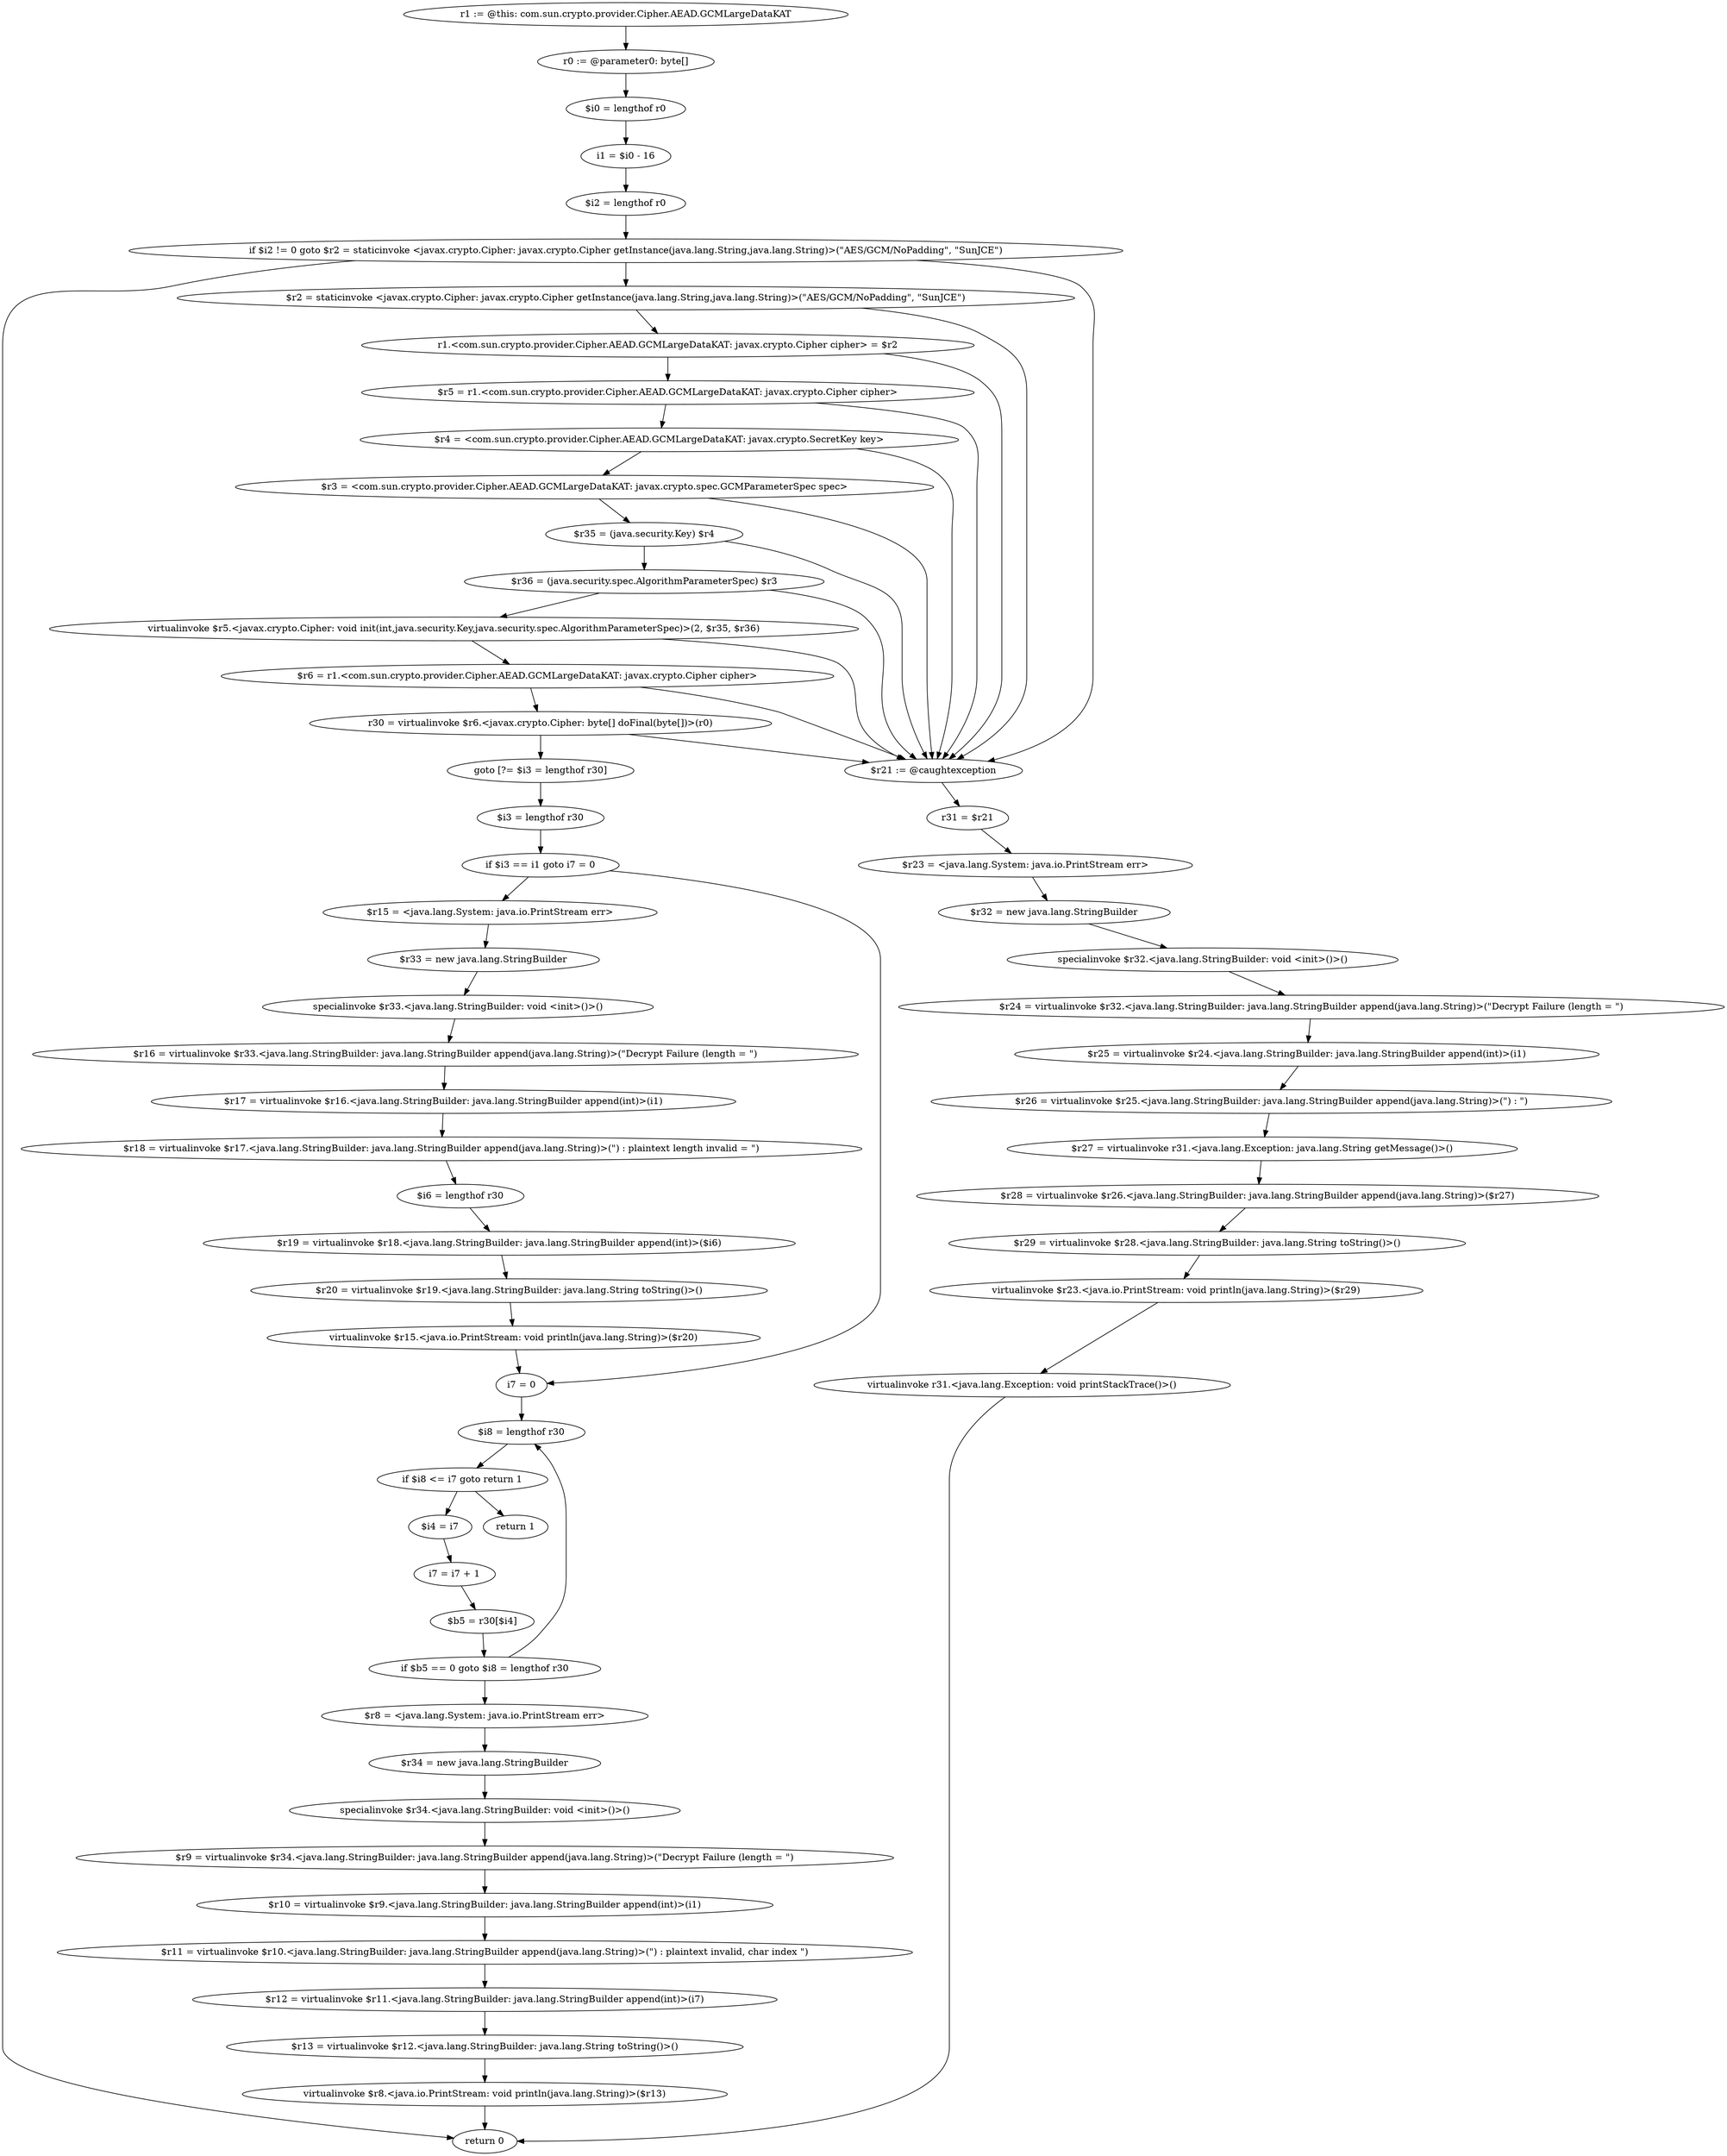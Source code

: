 digraph "unitGraph" {
    "r1 := @this: com.sun.crypto.provider.Cipher.AEAD.GCMLargeDataKAT"
    "r0 := @parameter0: byte[]"
    "$i0 = lengthof r0"
    "i1 = $i0 - 16"
    "$i2 = lengthof r0"
    "if $i2 != 0 goto $r2 = staticinvoke <javax.crypto.Cipher: javax.crypto.Cipher getInstance(java.lang.String,java.lang.String)>(\"AES/GCM/NoPadding\", \"SunJCE\")"
    "return 0"
    "$r2 = staticinvoke <javax.crypto.Cipher: javax.crypto.Cipher getInstance(java.lang.String,java.lang.String)>(\"AES/GCM/NoPadding\", \"SunJCE\")"
    "r1.<com.sun.crypto.provider.Cipher.AEAD.GCMLargeDataKAT: javax.crypto.Cipher cipher> = $r2"
    "$r5 = r1.<com.sun.crypto.provider.Cipher.AEAD.GCMLargeDataKAT: javax.crypto.Cipher cipher>"
    "$r4 = <com.sun.crypto.provider.Cipher.AEAD.GCMLargeDataKAT: javax.crypto.SecretKey key>"
    "$r3 = <com.sun.crypto.provider.Cipher.AEAD.GCMLargeDataKAT: javax.crypto.spec.GCMParameterSpec spec>"
    "$r35 = (java.security.Key) $r4"
    "$r36 = (java.security.spec.AlgorithmParameterSpec) $r3"
    "virtualinvoke $r5.<javax.crypto.Cipher: void init(int,java.security.Key,java.security.spec.AlgorithmParameterSpec)>(2, $r35, $r36)"
    "$r6 = r1.<com.sun.crypto.provider.Cipher.AEAD.GCMLargeDataKAT: javax.crypto.Cipher cipher>"
    "r30 = virtualinvoke $r6.<javax.crypto.Cipher: byte[] doFinal(byte[])>(r0)"
    "goto [?= $i3 = lengthof r30]"
    "$r21 := @caughtexception"
    "r31 = $r21"
    "$r23 = <java.lang.System: java.io.PrintStream err>"
    "$r32 = new java.lang.StringBuilder"
    "specialinvoke $r32.<java.lang.StringBuilder: void <init>()>()"
    "$r24 = virtualinvoke $r32.<java.lang.StringBuilder: java.lang.StringBuilder append(java.lang.String)>(\"Decrypt Failure (length = \")"
    "$r25 = virtualinvoke $r24.<java.lang.StringBuilder: java.lang.StringBuilder append(int)>(i1)"
    "$r26 = virtualinvoke $r25.<java.lang.StringBuilder: java.lang.StringBuilder append(java.lang.String)>(\") : \")"
    "$r27 = virtualinvoke r31.<java.lang.Exception: java.lang.String getMessage()>()"
    "$r28 = virtualinvoke $r26.<java.lang.StringBuilder: java.lang.StringBuilder append(java.lang.String)>($r27)"
    "$r29 = virtualinvoke $r28.<java.lang.StringBuilder: java.lang.String toString()>()"
    "virtualinvoke $r23.<java.io.PrintStream: void println(java.lang.String)>($r29)"
    "virtualinvoke r31.<java.lang.Exception: void printStackTrace()>()"
    "$i3 = lengthof r30"
    "if $i3 == i1 goto i7 = 0"
    "$r15 = <java.lang.System: java.io.PrintStream err>"
    "$r33 = new java.lang.StringBuilder"
    "specialinvoke $r33.<java.lang.StringBuilder: void <init>()>()"
    "$r16 = virtualinvoke $r33.<java.lang.StringBuilder: java.lang.StringBuilder append(java.lang.String)>(\"Decrypt Failure (length = \")"
    "$r17 = virtualinvoke $r16.<java.lang.StringBuilder: java.lang.StringBuilder append(int)>(i1)"
    "$r18 = virtualinvoke $r17.<java.lang.StringBuilder: java.lang.StringBuilder append(java.lang.String)>(\") : plaintext length invalid = \")"
    "$i6 = lengthof r30"
    "$r19 = virtualinvoke $r18.<java.lang.StringBuilder: java.lang.StringBuilder append(int)>($i6)"
    "$r20 = virtualinvoke $r19.<java.lang.StringBuilder: java.lang.String toString()>()"
    "virtualinvoke $r15.<java.io.PrintStream: void println(java.lang.String)>($r20)"
    "i7 = 0"
    "$i8 = lengthof r30"
    "if $i8 <= i7 goto return 1"
    "$i4 = i7"
    "i7 = i7 + 1"
    "$b5 = r30[$i4]"
    "if $b5 == 0 goto $i8 = lengthof r30"
    "$r8 = <java.lang.System: java.io.PrintStream err>"
    "$r34 = new java.lang.StringBuilder"
    "specialinvoke $r34.<java.lang.StringBuilder: void <init>()>()"
    "$r9 = virtualinvoke $r34.<java.lang.StringBuilder: java.lang.StringBuilder append(java.lang.String)>(\"Decrypt Failure (length = \")"
    "$r10 = virtualinvoke $r9.<java.lang.StringBuilder: java.lang.StringBuilder append(int)>(i1)"
    "$r11 = virtualinvoke $r10.<java.lang.StringBuilder: java.lang.StringBuilder append(java.lang.String)>(\") : plaintext invalid, char index \")"
    "$r12 = virtualinvoke $r11.<java.lang.StringBuilder: java.lang.StringBuilder append(int)>(i7)"
    "$r13 = virtualinvoke $r12.<java.lang.StringBuilder: java.lang.String toString()>()"
    "virtualinvoke $r8.<java.io.PrintStream: void println(java.lang.String)>($r13)"
    "return 1"
    "r1 := @this: com.sun.crypto.provider.Cipher.AEAD.GCMLargeDataKAT"->"r0 := @parameter0: byte[]";
    "r0 := @parameter0: byte[]"->"$i0 = lengthof r0";
    "$i0 = lengthof r0"->"i1 = $i0 - 16";
    "i1 = $i0 - 16"->"$i2 = lengthof r0";
    "$i2 = lengthof r0"->"if $i2 != 0 goto $r2 = staticinvoke <javax.crypto.Cipher: javax.crypto.Cipher getInstance(java.lang.String,java.lang.String)>(\"AES/GCM/NoPadding\", \"SunJCE\")";
    "if $i2 != 0 goto $r2 = staticinvoke <javax.crypto.Cipher: javax.crypto.Cipher getInstance(java.lang.String,java.lang.String)>(\"AES/GCM/NoPadding\", \"SunJCE\")"->"return 0";
    "if $i2 != 0 goto $r2 = staticinvoke <javax.crypto.Cipher: javax.crypto.Cipher getInstance(java.lang.String,java.lang.String)>(\"AES/GCM/NoPadding\", \"SunJCE\")"->"$r2 = staticinvoke <javax.crypto.Cipher: javax.crypto.Cipher getInstance(java.lang.String,java.lang.String)>(\"AES/GCM/NoPadding\", \"SunJCE\")";
    "if $i2 != 0 goto $r2 = staticinvoke <javax.crypto.Cipher: javax.crypto.Cipher getInstance(java.lang.String,java.lang.String)>(\"AES/GCM/NoPadding\", \"SunJCE\")"->"$r21 := @caughtexception";
    "$r2 = staticinvoke <javax.crypto.Cipher: javax.crypto.Cipher getInstance(java.lang.String,java.lang.String)>(\"AES/GCM/NoPadding\", \"SunJCE\")"->"r1.<com.sun.crypto.provider.Cipher.AEAD.GCMLargeDataKAT: javax.crypto.Cipher cipher> = $r2";
    "$r2 = staticinvoke <javax.crypto.Cipher: javax.crypto.Cipher getInstance(java.lang.String,java.lang.String)>(\"AES/GCM/NoPadding\", \"SunJCE\")"->"$r21 := @caughtexception";
    "r1.<com.sun.crypto.provider.Cipher.AEAD.GCMLargeDataKAT: javax.crypto.Cipher cipher> = $r2"->"$r5 = r1.<com.sun.crypto.provider.Cipher.AEAD.GCMLargeDataKAT: javax.crypto.Cipher cipher>";
    "r1.<com.sun.crypto.provider.Cipher.AEAD.GCMLargeDataKAT: javax.crypto.Cipher cipher> = $r2"->"$r21 := @caughtexception";
    "$r5 = r1.<com.sun.crypto.provider.Cipher.AEAD.GCMLargeDataKAT: javax.crypto.Cipher cipher>"->"$r4 = <com.sun.crypto.provider.Cipher.AEAD.GCMLargeDataKAT: javax.crypto.SecretKey key>";
    "$r5 = r1.<com.sun.crypto.provider.Cipher.AEAD.GCMLargeDataKAT: javax.crypto.Cipher cipher>"->"$r21 := @caughtexception";
    "$r4 = <com.sun.crypto.provider.Cipher.AEAD.GCMLargeDataKAT: javax.crypto.SecretKey key>"->"$r3 = <com.sun.crypto.provider.Cipher.AEAD.GCMLargeDataKAT: javax.crypto.spec.GCMParameterSpec spec>";
    "$r4 = <com.sun.crypto.provider.Cipher.AEAD.GCMLargeDataKAT: javax.crypto.SecretKey key>"->"$r21 := @caughtexception";
    "$r3 = <com.sun.crypto.provider.Cipher.AEAD.GCMLargeDataKAT: javax.crypto.spec.GCMParameterSpec spec>"->"$r35 = (java.security.Key) $r4";
    "$r3 = <com.sun.crypto.provider.Cipher.AEAD.GCMLargeDataKAT: javax.crypto.spec.GCMParameterSpec spec>"->"$r21 := @caughtexception";
    "$r35 = (java.security.Key) $r4"->"$r36 = (java.security.spec.AlgorithmParameterSpec) $r3";
    "$r35 = (java.security.Key) $r4"->"$r21 := @caughtexception";
    "$r36 = (java.security.spec.AlgorithmParameterSpec) $r3"->"virtualinvoke $r5.<javax.crypto.Cipher: void init(int,java.security.Key,java.security.spec.AlgorithmParameterSpec)>(2, $r35, $r36)";
    "$r36 = (java.security.spec.AlgorithmParameterSpec) $r3"->"$r21 := @caughtexception";
    "virtualinvoke $r5.<javax.crypto.Cipher: void init(int,java.security.Key,java.security.spec.AlgorithmParameterSpec)>(2, $r35, $r36)"->"$r6 = r1.<com.sun.crypto.provider.Cipher.AEAD.GCMLargeDataKAT: javax.crypto.Cipher cipher>";
    "virtualinvoke $r5.<javax.crypto.Cipher: void init(int,java.security.Key,java.security.spec.AlgorithmParameterSpec)>(2, $r35, $r36)"->"$r21 := @caughtexception";
    "$r6 = r1.<com.sun.crypto.provider.Cipher.AEAD.GCMLargeDataKAT: javax.crypto.Cipher cipher>"->"r30 = virtualinvoke $r6.<javax.crypto.Cipher: byte[] doFinal(byte[])>(r0)";
    "$r6 = r1.<com.sun.crypto.provider.Cipher.AEAD.GCMLargeDataKAT: javax.crypto.Cipher cipher>"->"$r21 := @caughtexception";
    "r30 = virtualinvoke $r6.<javax.crypto.Cipher: byte[] doFinal(byte[])>(r0)"->"goto [?= $i3 = lengthof r30]";
    "r30 = virtualinvoke $r6.<javax.crypto.Cipher: byte[] doFinal(byte[])>(r0)"->"$r21 := @caughtexception";
    "goto [?= $i3 = lengthof r30]"->"$i3 = lengthof r30";
    "$r21 := @caughtexception"->"r31 = $r21";
    "r31 = $r21"->"$r23 = <java.lang.System: java.io.PrintStream err>";
    "$r23 = <java.lang.System: java.io.PrintStream err>"->"$r32 = new java.lang.StringBuilder";
    "$r32 = new java.lang.StringBuilder"->"specialinvoke $r32.<java.lang.StringBuilder: void <init>()>()";
    "specialinvoke $r32.<java.lang.StringBuilder: void <init>()>()"->"$r24 = virtualinvoke $r32.<java.lang.StringBuilder: java.lang.StringBuilder append(java.lang.String)>(\"Decrypt Failure (length = \")";
    "$r24 = virtualinvoke $r32.<java.lang.StringBuilder: java.lang.StringBuilder append(java.lang.String)>(\"Decrypt Failure (length = \")"->"$r25 = virtualinvoke $r24.<java.lang.StringBuilder: java.lang.StringBuilder append(int)>(i1)";
    "$r25 = virtualinvoke $r24.<java.lang.StringBuilder: java.lang.StringBuilder append(int)>(i1)"->"$r26 = virtualinvoke $r25.<java.lang.StringBuilder: java.lang.StringBuilder append(java.lang.String)>(\") : \")";
    "$r26 = virtualinvoke $r25.<java.lang.StringBuilder: java.lang.StringBuilder append(java.lang.String)>(\") : \")"->"$r27 = virtualinvoke r31.<java.lang.Exception: java.lang.String getMessage()>()";
    "$r27 = virtualinvoke r31.<java.lang.Exception: java.lang.String getMessage()>()"->"$r28 = virtualinvoke $r26.<java.lang.StringBuilder: java.lang.StringBuilder append(java.lang.String)>($r27)";
    "$r28 = virtualinvoke $r26.<java.lang.StringBuilder: java.lang.StringBuilder append(java.lang.String)>($r27)"->"$r29 = virtualinvoke $r28.<java.lang.StringBuilder: java.lang.String toString()>()";
    "$r29 = virtualinvoke $r28.<java.lang.StringBuilder: java.lang.String toString()>()"->"virtualinvoke $r23.<java.io.PrintStream: void println(java.lang.String)>($r29)";
    "virtualinvoke $r23.<java.io.PrintStream: void println(java.lang.String)>($r29)"->"virtualinvoke r31.<java.lang.Exception: void printStackTrace()>()";
    "virtualinvoke r31.<java.lang.Exception: void printStackTrace()>()"->"return 0";
    "$i3 = lengthof r30"->"if $i3 == i1 goto i7 = 0";
    "if $i3 == i1 goto i7 = 0"->"$r15 = <java.lang.System: java.io.PrintStream err>";
    "if $i3 == i1 goto i7 = 0"->"i7 = 0";
    "$r15 = <java.lang.System: java.io.PrintStream err>"->"$r33 = new java.lang.StringBuilder";
    "$r33 = new java.lang.StringBuilder"->"specialinvoke $r33.<java.lang.StringBuilder: void <init>()>()";
    "specialinvoke $r33.<java.lang.StringBuilder: void <init>()>()"->"$r16 = virtualinvoke $r33.<java.lang.StringBuilder: java.lang.StringBuilder append(java.lang.String)>(\"Decrypt Failure (length = \")";
    "$r16 = virtualinvoke $r33.<java.lang.StringBuilder: java.lang.StringBuilder append(java.lang.String)>(\"Decrypt Failure (length = \")"->"$r17 = virtualinvoke $r16.<java.lang.StringBuilder: java.lang.StringBuilder append(int)>(i1)";
    "$r17 = virtualinvoke $r16.<java.lang.StringBuilder: java.lang.StringBuilder append(int)>(i1)"->"$r18 = virtualinvoke $r17.<java.lang.StringBuilder: java.lang.StringBuilder append(java.lang.String)>(\") : plaintext length invalid = \")";
    "$r18 = virtualinvoke $r17.<java.lang.StringBuilder: java.lang.StringBuilder append(java.lang.String)>(\") : plaintext length invalid = \")"->"$i6 = lengthof r30";
    "$i6 = lengthof r30"->"$r19 = virtualinvoke $r18.<java.lang.StringBuilder: java.lang.StringBuilder append(int)>($i6)";
    "$r19 = virtualinvoke $r18.<java.lang.StringBuilder: java.lang.StringBuilder append(int)>($i6)"->"$r20 = virtualinvoke $r19.<java.lang.StringBuilder: java.lang.String toString()>()";
    "$r20 = virtualinvoke $r19.<java.lang.StringBuilder: java.lang.String toString()>()"->"virtualinvoke $r15.<java.io.PrintStream: void println(java.lang.String)>($r20)";
    "virtualinvoke $r15.<java.io.PrintStream: void println(java.lang.String)>($r20)"->"i7 = 0";
    "i7 = 0"->"$i8 = lengthof r30";
    "$i8 = lengthof r30"->"if $i8 <= i7 goto return 1";
    "if $i8 <= i7 goto return 1"->"$i4 = i7";
    "if $i8 <= i7 goto return 1"->"return 1";
    "$i4 = i7"->"i7 = i7 + 1";
    "i7 = i7 + 1"->"$b5 = r30[$i4]";
    "$b5 = r30[$i4]"->"if $b5 == 0 goto $i8 = lengthof r30";
    "if $b5 == 0 goto $i8 = lengthof r30"->"$r8 = <java.lang.System: java.io.PrintStream err>";
    "if $b5 == 0 goto $i8 = lengthof r30"->"$i8 = lengthof r30";
    "$r8 = <java.lang.System: java.io.PrintStream err>"->"$r34 = new java.lang.StringBuilder";
    "$r34 = new java.lang.StringBuilder"->"specialinvoke $r34.<java.lang.StringBuilder: void <init>()>()";
    "specialinvoke $r34.<java.lang.StringBuilder: void <init>()>()"->"$r9 = virtualinvoke $r34.<java.lang.StringBuilder: java.lang.StringBuilder append(java.lang.String)>(\"Decrypt Failure (length = \")";
    "$r9 = virtualinvoke $r34.<java.lang.StringBuilder: java.lang.StringBuilder append(java.lang.String)>(\"Decrypt Failure (length = \")"->"$r10 = virtualinvoke $r9.<java.lang.StringBuilder: java.lang.StringBuilder append(int)>(i1)";
    "$r10 = virtualinvoke $r9.<java.lang.StringBuilder: java.lang.StringBuilder append(int)>(i1)"->"$r11 = virtualinvoke $r10.<java.lang.StringBuilder: java.lang.StringBuilder append(java.lang.String)>(\") : plaintext invalid, char index \")";
    "$r11 = virtualinvoke $r10.<java.lang.StringBuilder: java.lang.StringBuilder append(java.lang.String)>(\") : plaintext invalid, char index \")"->"$r12 = virtualinvoke $r11.<java.lang.StringBuilder: java.lang.StringBuilder append(int)>(i7)";
    "$r12 = virtualinvoke $r11.<java.lang.StringBuilder: java.lang.StringBuilder append(int)>(i7)"->"$r13 = virtualinvoke $r12.<java.lang.StringBuilder: java.lang.String toString()>()";
    "$r13 = virtualinvoke $r12.<java.lang.StringBuilder: java.lang.String toString()>()"->"virtualinvoke $r8.<java.io.PrintStream: void println(java.lang.String)>($r13)";
    "virtualinvoke $r8.<java.io.PrintStream: void println(java.lang.String)>($r13)"->"return 0";
}
